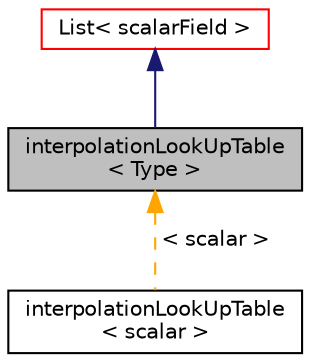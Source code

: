 digraph "interpolationLookUpTable&lt; Type &gt;"
{
  bgcolor="transparent";
  edge [fontname="Helvetica",fontsize="10",labelfontname="Helvetica",labelfontsize="10"];
  node [fontname="Helvetica",fontsize="10",shape=record];
  Node0 [label="interpolationLookUpTable\l\< Type \>",height=0.2,width=0.4,color="black", fillcolor="grey75", style="filled", fontcolor="black"];
  Node1 -> Node0 [dir="back",color="midnightblue",fontsize="10",style="solid",fontname="Helvetica"];
  Node1 [label="List\< scalarField \>",height=0.2,width=0.4,color="red",URL="$a26833.html"];
  Node0 -> Node5 [dir="back",color="orange",fontsize="10",style="dashed",label=" \< scalar \>" ,fontname="Helvetica"];
  Node5 [label="interpolationLookUpTable\l\< scalar \>",height=0.2,width=0.4,color="black",URL="$a27845.html"];
}
